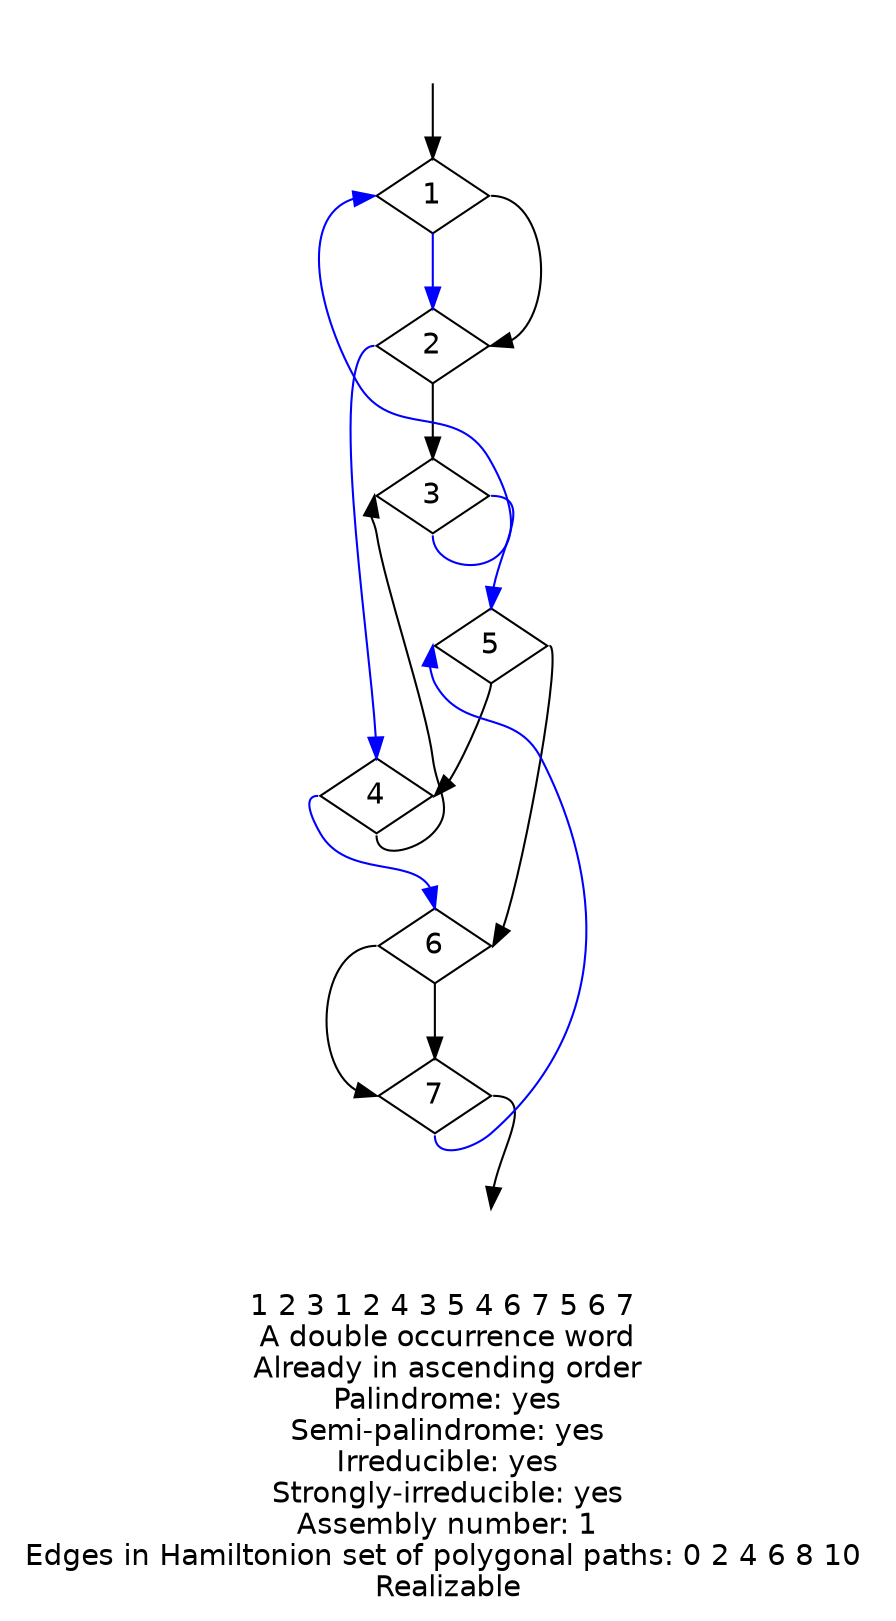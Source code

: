 digraph {
fontname="Helvetica"
node [fontname="Helvetica"]
node [shape=diamond]
label="1 2 3 1 2 4 3 5 4 6 7 5 6 7 \nA double occurrence word\nAlready in ascending order\nPalindrome: yes\nSemi-palindrome: yes\nIrreducible: yes\nStrongly-irreducible: yes\nAssembly number: 1\nEdges in Hamiltonion set of polygonal paths: 0 2 4 6 8 10 \nRealizable\n"
a [style="invis"]
b [style="invis"]
a:s -> 1:n
1:s -> 2:n [color="blue"]
2:s -> 3:n
3:s -> 1:w [color="blue"]
1:e -> 2:e
2:w -> 4:n [color="blue"]
4:s -> 3:w
3:e -> 5:n [color="blue"]
5:s -> 4:e
4:w -> 6:n [color="blue"]
6:s -> 7:n
7:s -> 5:w [color="blue"]
5:e -> 6:e
6:w -> 7:w
7:e -> b:n
}
